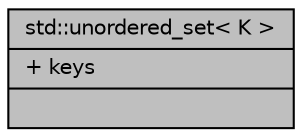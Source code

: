 digraph "std::unordered_set&lt; K &gt;"
{
  edge [fontname="Helvetica",fontsize="10",labelfontname="Helvetica",labelfontsize="10"];
  node [fontname="Helvetica",fontsize="10",shape=record];
  Node914 [label="{std::unordered_set\< K \>\n|+ keys\l|}",height=0.2,width=0.4,color="black", fillcolor="grey75", style="filled", fontcolor="black"];
}
